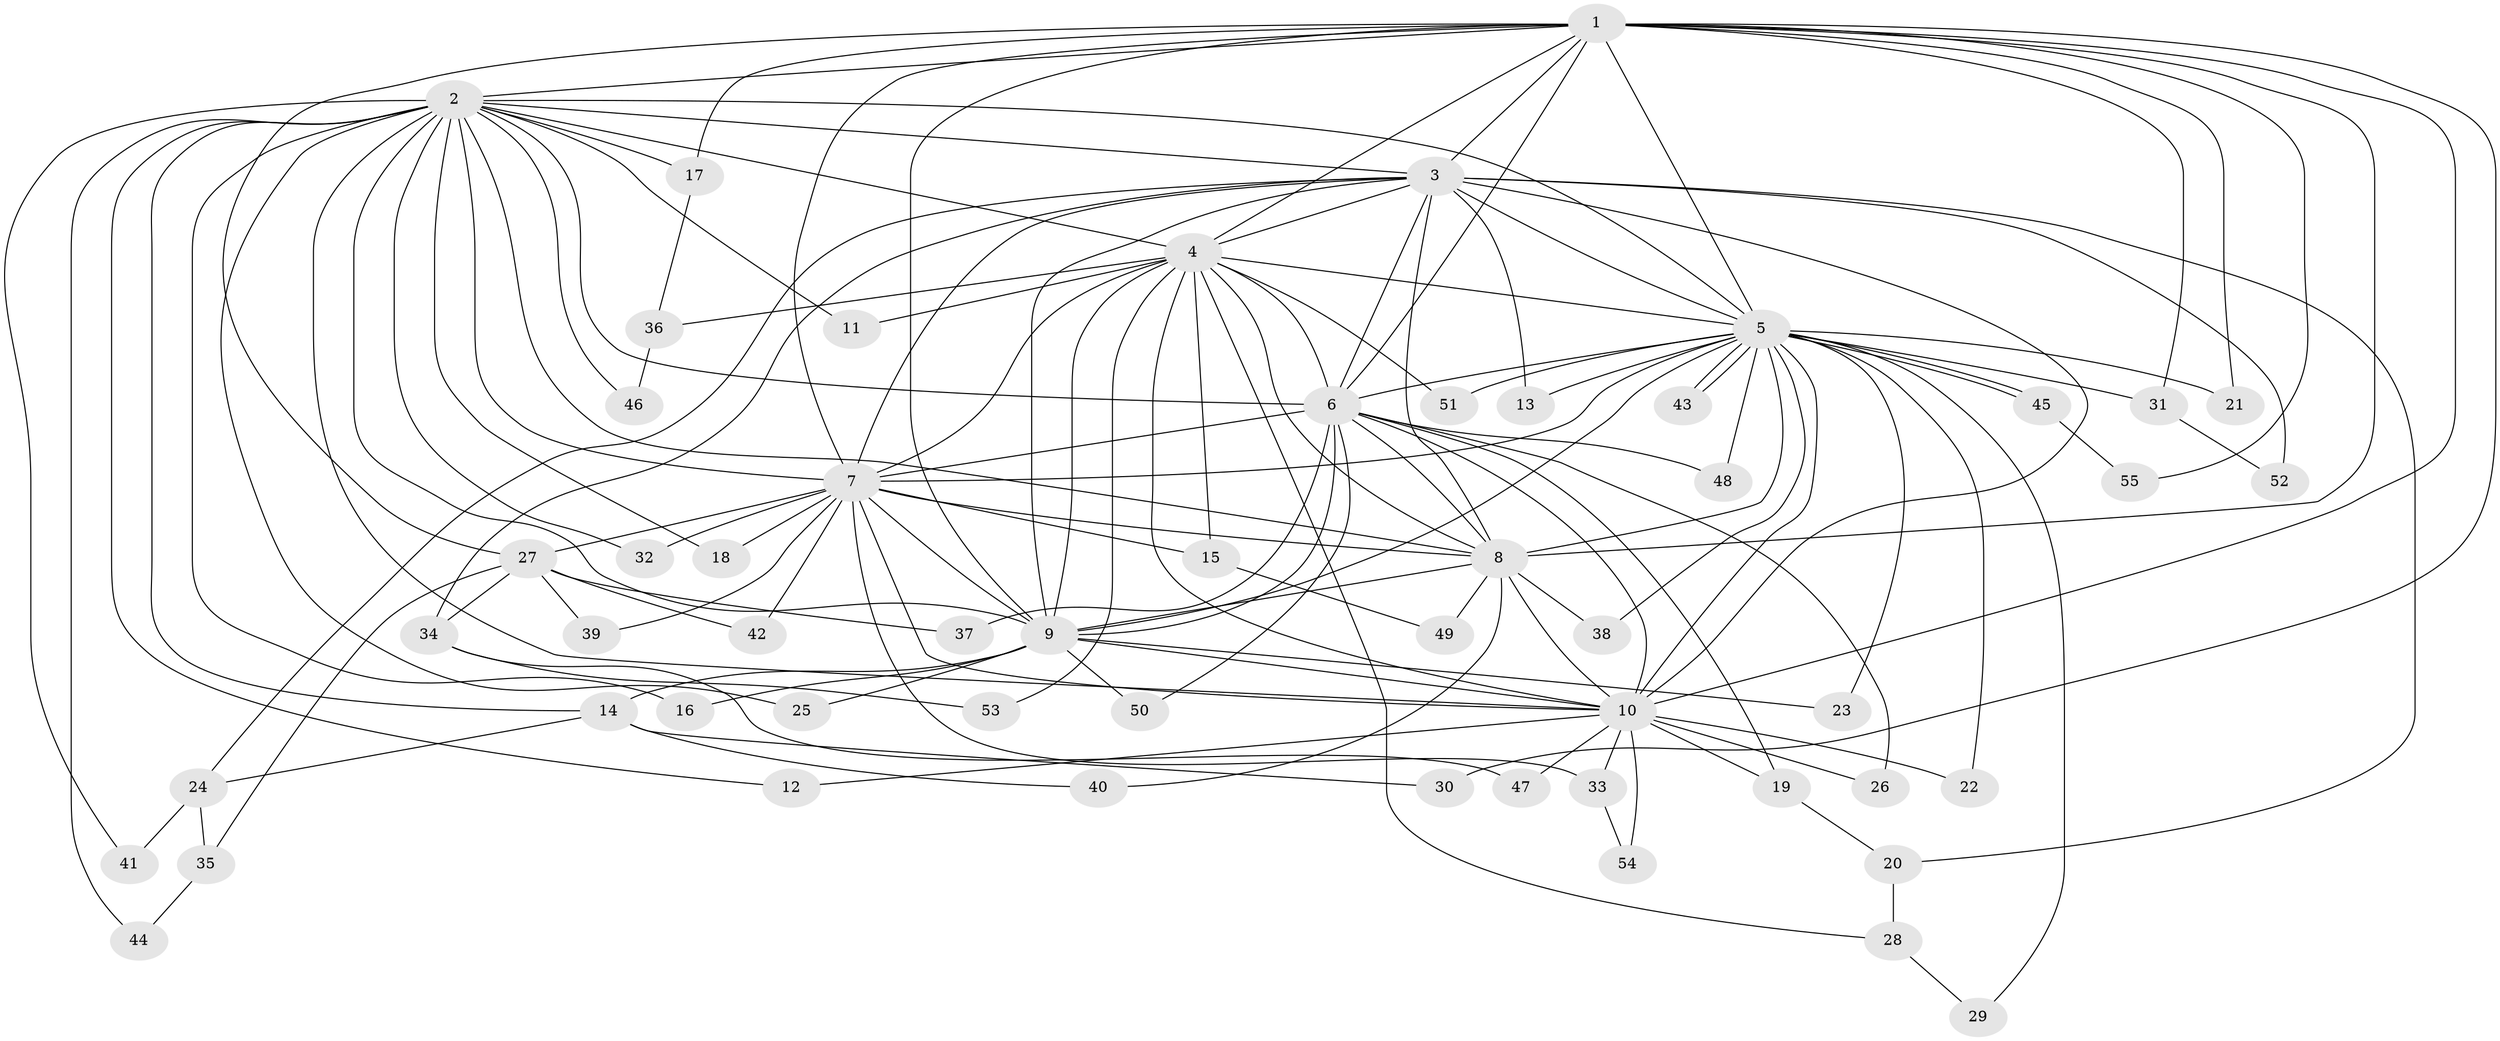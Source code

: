 // coarse degree distribution, {13: 0.02564102564102564, 16: 0.02564102564102564, 14: 0.02564102564102564, 12: 0.02564102564102564, 20: 0.02564102564102564, 11: 0.02564102564102564, 19: 0.02564102564102564, 10: 0.02564102564102564, 2: 0.48717948717948717, 5: 0.02564102564102564, 3: 0.1282051282051282, 4: 0.07692307692307693, 7: 0.02564102564102564, 1: 0.05128205128205128}
// Generated by graph-tools (version 1.1) at 2025/23/03/03/25 07:23:42]
// undirected, 55 vertices, 135 edges
graph export_dot {
graph [start="1"]
  node [color=gray90,style=filled];
  1;
  2;
  3;
  4;
  5;
  6;
  7;
  8;
  9;
  10;
  11;
  12;
  13;
  14;
  15;
  16;
  17;
  18;
  19;
  20;
  21;
  22;
  23;
  24;
  25;
  26;
  27;
  28;
  29;
  30;
  31;
  32;
  33;
  34;
  35;
  36;
  37;
  38;
  39;
  40;
  41;
  42;
  43;
  44;
  45;
  46;
  47;
  48;
  49;
  50;
  51;
  52;
  53;
  54;
  55;
  1 -- 2;
  1 -- 3;
  1 -- 4;
  1 -- 5;
  1 -- 6;
  1 -- 7;
  1 -- 8;
  1 -- 9;
  1 -- 10;
  1 -- 17;
  1 -- 21;
  1 -- 27;
  1 -- 30;
  1 -- 31;
  1 -- 55;
  2 -- 3;
  2 -- 4;
  2 -- 5;
  2 -- 6;
  2 -- 7;
  2 -- 8;
  2 -- 9;
  2 -- 10;
  2 -- 11;
  2 -- 12;
  2 -- 14;
  2 -- 16;
  2 -- 17;
  2 -- 18;
  2 -- 25;
  2 -- 32;
  2 -- 41;
  2 -- 44;
  2 -- 46;
  3 -- 4;
  3 -- 5;
  3 -- 6;
  3 -- 7;
  3 -- 8;
  3 -- 9;
  3 -- 10;
  3 -- 13;
  3 -- 20;
  3 -- 24;
  3 -- 34;
  3 -- 52;
  4 -- 5;
  4 -- 6;
  4 -- 7;
  4 -- 8;
  4 -- 9;
  4 -- 10;
  4 -- 11;
  4 -- 15;
  4 -- 28;
  4 -- 36;
  4 -- 51;
  4 -- 53;
  5 -- 6;
  5 -- 7;
  5 -- 8;
  5 -- 9;
  5 -- 10;
  5 -- 13;
  5 -- 21;
  5 -- 22;
  5 -- 23;
  5 -- 29;
  5 -- 31;
  5 -- 38;
  5 -- 43;
  5 -- 43;
  5 -- 45;
  5 -- 45;
  5 -- 48;
  5 -- 51;
  6 -- 7;
  6 -- 8;
  6 -- 9;
  6 -- 10;
  6 -- 19;
  6 -- 26;
  6 -- 37;
  6 -- 48;
  6 -- 50;
  7 -- 8;
  7 -- 9;
  7 -- 10;
  7 -- 15;
  7 -- 18;
  7 -- 27;
  7 -- 32;
  7 -- 33;
  7 -- 39;
  7 -- 42;
  8 -- 9;
  8 -- 10;
  8 -- 38;
  8 -- 40;
  8 -- 49;
  9 -- 10;
  9 -- 14;
  9 -- 16;
  9 -- 23;
  9 -- 25;
  9 -- 50;
  10 -- 12;
  10 -- 19;
  10 -- 22;
  10 -- 26;
  10 -- 33;
  10 -- 47;
  10 -- 54;
  14 -- 24;
  14 -- 30;
  14 -- 40;
  15 -- 49;
  17 -- 36;
  19 -- 20;
  20 -- 28;
  24 -- 35;
  24 -- 41;
  27 -- 34;
  27 -- 35;
  27 -- 37;
  27 -- 39;
  27 -- 42;
  28 -- 29;
  31 -- 52;
  33 -- 54;
  34 -- 47;
  34 -- 53;
  35 -- 44;
  36 -- 46;
  45 -- 55;
}
